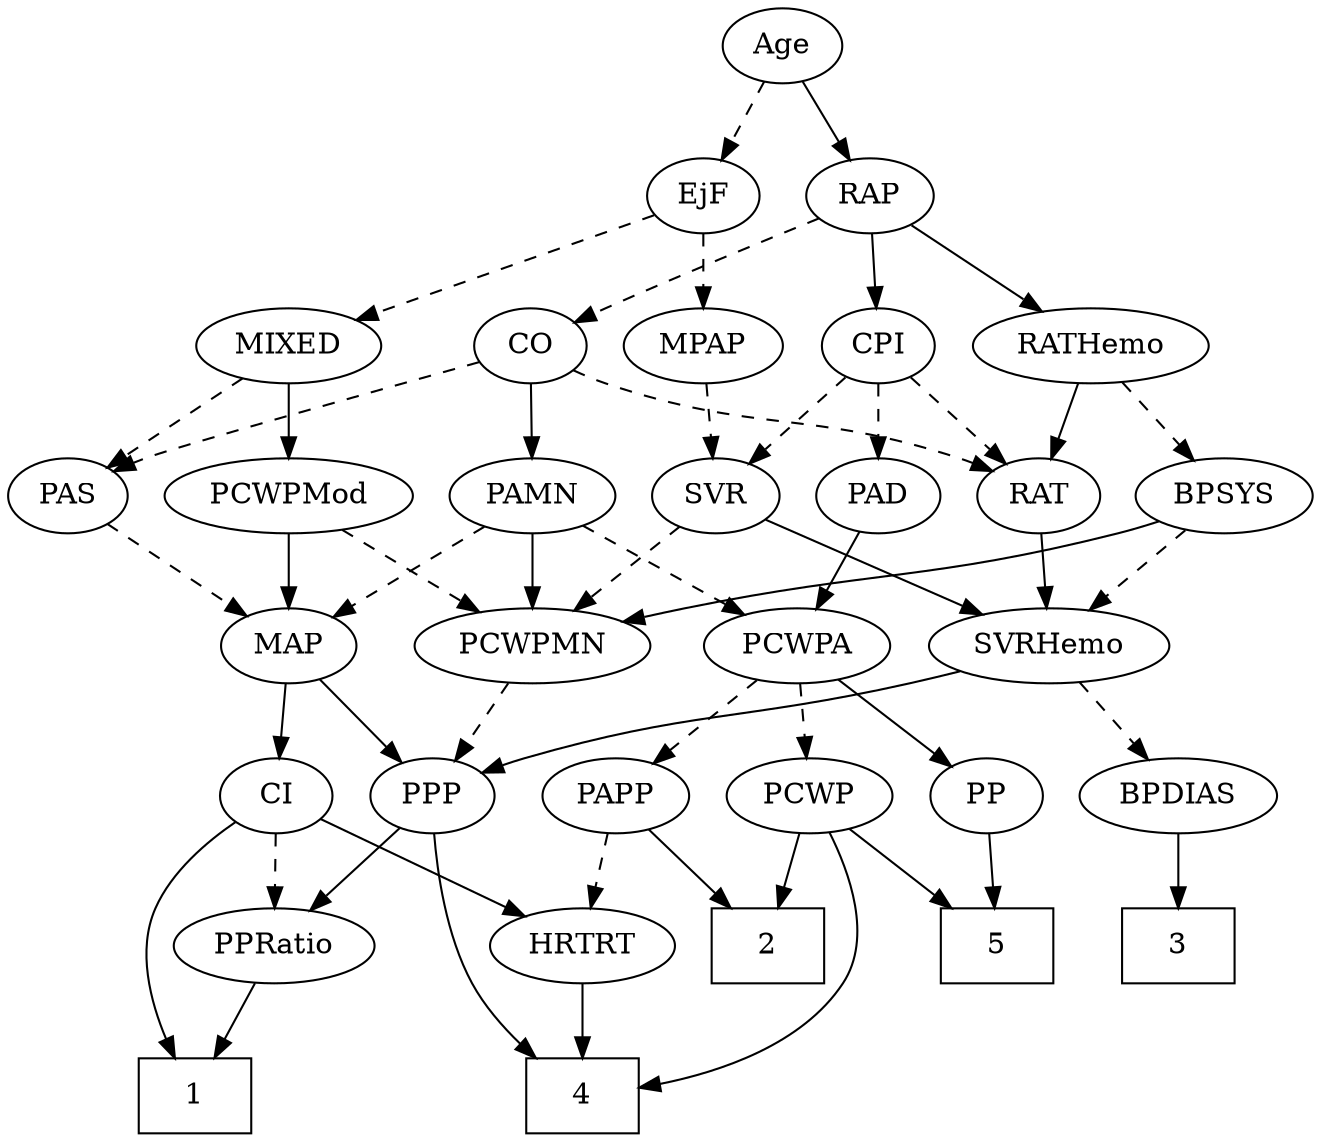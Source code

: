 strict digraph {
	graph [bb="0,0,645,540"];
	node [label="\N"];
	1	[height=0.5,
		pos="144,18",
		shape=box,
		width=0.75];
	2	[height=0.5,
		pos="478,90",
		shape=box,
		width=0.75];
	3	[height=0.5,
		pos="399,90",
		shape=box,
		width=0.75];
	4	[height=0.5,
		pos="314,18",
		shape=box,
		width=0.75];
	5	[height=0.5,
		pos="605,90",
		shape=box,
		width=0.75];
	Age	[height=0.5,
		pos="286,522",
		width=0.75];
	EjF	[height=0.5,
		pos="250,450",
		width=0.75];
	Age -> EjF	[pos="e,258.3,467.15 277.65,504.76 273.29,496.28 267.85,485.71 262.96,476.2",
		style=dashed];
	RAP	[height=0.5,
		pos="323,450",
		width=0.77632];
	Age -> RAP	[pos="e,314.46,467.15 294.58,504.76 299.06,496.28 304.65,485.71 309.68,476.2",
		style=solid];
	MIXED	[height=0.5,
		pos="124,378",
		width=1.1193];
	EjF -> MIXED	[pos="e,148.52,392.62 229.76,437.75 210.23,426.9 180.32,410.29 157.28,397.49",
		style=dashed];
	MPAP	[height=0.5,
		pos="425,378",
		width=0.97491];
	EjF -> MPAP	[pos="e,397.55,389.64 271.19,438.65 276.03,436.39 281.17,434.05 286,432 327.56,414.35 338.83,412.14 381,396 383.34,395.1 385.75,394.18 \
388.18,393.24",
		style=dashed];
	CO	[height=0.5,
		pos="229,378",
		width=0.75];
	RAP -> CO	[pos="e,246.28,391.87 305.32,435.83 291.05,425.21 270.78,410.11 254.71,398.15",
		style=dashed];
	RATHemo	[height=0.5,
		pos="323,378",
		width=1.3721];
	RAP -> RATHemo	[pos="e,323,396.1 323,431.7 323,423.98 323,414.71 323,406.11",
		style=solid];
	CPI	[height=0.5,
		pos="505,378",
		width=0.75];
	RAP -> CPI	[pos="e,483.83,389.4 347.29,440.96 376.48,431.11 426.81,413.58 469,396 470.82,395.24 472.68,394.44 474.55,393.62",
		style=solid];
	PAS	[height=0.5,
		pos="27,306",
		width=0.75];
	MIXED -> PAS	[pos="e,44.615,319.71 103.43,362.15 88.695,351.52 68.745,337.13 52.922,325.71",
		style=dashed];
	PCWPMod	[height=0.5,
		pos="124,306",
		width=1.4443];
	MIXED -> PCWPMod	[pos="e,124,324.1 124,359.7 124,351.98 124,342.71 124,334.11",
		style=solid];
	SVR	[height=0.5,
		pos="478,306",
		width=0.77632];
	MPAP -> SVR	[pos="e,466.14,322.67 437.29,360.76 444.01,351.89 452.46,340.74 459.91,330.89",
		style=dashed];
	BPSYS	[height=0.5,
		pos="322,306",
		width=1.0471];
	PCWPMN	[height=0.5,
		pos="244,234",
		width=1.3902];
	BPSYS -> PCWPMN	[pos="e,261.7,250.89 305.08,289.81 294.66,280.47 281.12,268.31 269.44,257.83",
		style=solid];
	SVRHemo	[height=0.5,
		pos="362,234",
		width=1.3902];
	BPSYS -> SVRHemo	[pos="e,352.31,251.96 331.48,288.41 336.19,280.16 341.99,270.01 347.27,260.78",
		style=dashed];
	PAD	[height=0.5,
		pos="553,306",
		width=0.79437];
	PCWPA	[height=0.5,
		pos="538,234",
		width=1.1555];
	PAD -> PCWPA	[pos="e,541.7,252.28 549.37,288.05 547.7,280.26 545.68,270.82 543.8,262.08",
		style=solid];
	CO -> PAS	[pos="e,48.116,317.54 204.74,369.69 165.35,357.74 89.249,334.34 63,324 61.167,323.28 59.296,322.51 57.418,321.7",
		style=dashed];
	PAMN	[height=0.5,
		pos="230,306",
		width=1.011];
	CO -> PAMN	[pos="e,229.76,324.1 229.25,359.7 229.36,351.98 229.49,342.71 229.61,334.11",
		style=solid];
	RAT	[height=0.5,
		pos="405,306",
		width=0.75827];
	CO -> RAT	[pos="e,383.85,317.45 250.15,366.55 254.99,364.29 260.14,361.98 265,360 310.29,341.53 323.71,342.47 369,324 370.82,323.26 372.69,322.47 \
374.56,321.65",
		style=dashed];
	MAP	[height=0.5,
		pos="145,234",
		width=0.84854];
	PAS -> MAP	[pos="e,124.29,247.28 46.485,293.44 65.272,282.3 93.952,265.28 115.53,252.48",
		style=dashed];
	PAMN -> PCWPA	[pos="e,499.2,240.79 257.37,293.85 263.13,291.73 269.22,289.66 275,288 348.44,266.88 435.77,251.06 489.02,242.43",
		style=dashed];
	PAMN -> PCWPMN	[pos="e,240.54,252.28 233.39,288.05 234.93,280.35 236.79,271.03 238.53,262.36",
		style=solid];
	PAMN -> MAP	[pos="e,162.13,249.11 211.97,290.15 199.79,280.12 183.53,266.73 170.08,255.65",
		style=dashed];
	RATHemo -> BPSYS	[pos="e,322.24,324.1 322.75,359.7 322.64,351.98 322.51,342.71 322.39,334.11",
		style=dashed];
	RATHemo -> RAT	[pos="e,388.96,320.7 341.61,361.12 353.31,351.12 368.53,338.13 381.12,327.38",
		style=solid];
	CPI -> PAD	[pos="e,542.15,322.82 515.89,361.12 521.97,352.26 529.66,341.04 536.46,331.12",
		style=dashed];
	CPI -> RAT	[pos="e,423.06,319.64 487.12,364.49 471.72,353.7 449.26,337.98 431.72,325.7",
		style=dashed];
	CPI -> SVR	[pos="e,484.54,323.96 498.6,360.41 495.49,352.34 491.67,342.43 488.17,333.35",
		style=dashed];
	RAT -> SVRHemo	[pos="e,372.32,251.8 395.24,289.12 390.06,280.68 383.56,270.1 377.69,260.55",
		style=solid];
	SVR -> PCWPMN	[pos="e,281.73,246.03 456.35,294.28 451.38,292.04 446.06,289.81 441,288 381.3,266.69 364.13,268.78 303,252 299.23,250.97 295.34,249.88 \
291.42,248.78",
		style=dashed];
	SVR -> SVRHemo	[pos="e,386.63,249.86 458.32,293.13 441.09,282.73 415.7,267.4 395.31,255.1",
		style=solid];
	PCWPMod -> PCWPMN	[pos="e,218.59,249.82 149.45,290.15 167.03,279.9 190.61,266.14 209.83,254.93",
		style=dashed];
	PCWPMod -> MAP	[pos="e,139.96,251.79 129.08,288.05 131.48,280.06 134.4,270.33 137.08,261.4",
		style=solid];
	PP	[height=0.5,
		pos="618,162",
		width=0.75];
	PCWPA -> PP	[pos="e,602.19,176.83 555.75,217.46 567.16,207.49 582.1,194.41 594.48,183.58",
		style=solid];
	PCWP	[height=0.5,
		pos="538,162",
		width=0.97491];
	PCWPA -> PCWP	[pos="e,538,180.1 538,215.7 538,207.98 538,198.71 538,190.11",
		style=dashed];
	PAPP	[height=0.5,
		pos="453,162",
		width=0.88464];
	PCWPA -> PAPP	[pos="e,470.25,177.21 519.56,217.81 507.43,207.82 491.4,194.62 478.11,183.68",
		style=dashed];
	PPP	[height=0.5,
		pos="244,162",
		width=0.75];
	PCWPMN -> PPP	[pos="e,244,180.1 244,215.7 244,207.98 244,198.71 244,190.11",
		style=dashed];
	BPDIAS	[height=0.5,
		pos="361,162",
		width=1.1735];
	SVRHemo -> BPDIAS	[pos="e,361.24,180.1 361.75,215.7 361.64,207.98 361.51,198.71 361.39,190.11",
		style=dashed];
	SVRHemo -> PPP	[pos="e,263.63,174.65 337.26,218.33 318.36,207.11 292.28,191.64 272.5,179.91",
		style=solid];
	BPDIAS -> 3	[pos="e,389.53,108.45 370.01,144.41 374.37,136.37 379.72,126.51 384.63,117.47",
		style=solid];
	MAP -> PPP	[pos="e,225.97,175.75 164.09,219.5 179.3,208.74 200.78,193.56 217.64,181.64",
		style=solid];
	CI	[height=0.5,
		pos="159,162",
		width=0.75];
	MAP -> CI	[pos="e,155.54,180.28 148.39,216.05 149.93,208.35 151.79,199.03 153.53,190.36",
		style=solid];
	PP -> 5	[pos="e,608.21,108.28 614.85,144.05 613.42,136.35 611.69,127.03 610.08,118.36",
		style=solid];
	PPP -> 4	[pos="e,293.68,36.268 245.41,144.02 247.53,125.41 252.7,95.125 265,72 270.5,61.667 278.51,51.818 286.46,43.476",
		style=solid];
	PPRatio	[height=0.5,
		pos="178,90",
		width=1.1013];
	PPP -> PPRatio	[pos="e,192.89,106.8 230,146.15 221.23,136.85 209.75,124.67 199.8,114.12",
		style=solid];
	PPRatio -> 1	[pos="e,152.39,36.275 169.77,72.055 165.9,64.091 161.2,54.411 156.88,45.51",
		style=solid];
	PCWP -> 2	[pos="e,492.82,108.29 524.39,145.12 517.04,136.54 507.8,125.77 499.5,116.09",
		style=solid];
	PCWP -> 4	[pos="e,341.1,18.151 538.21,143.76 537.49,123.76 533.17,91.082 514,72 470.52,28.71 396.03,19.593 351.26,18.319",
		style=solid];
	PCWP -> 5	[pos="e,588.29,108.46 552.87,145.46 561.23,136.73 571.85,125.63 581.32,115.74",
		style=solid];
	CI -> 1	[pos="e,136.8,36.258 147.51,145.7 140.66,135.58 132.61,121.7 129,108 123.6,87.48 128.11,63.765 133.55,45.977",
		style=solid];
	CI -> PPRatio	[pos="e,173.31,108.28 163.6,144.05 165.71,136.26 168.28,126.82 170.65,118.08",
		style=dashed];
	HRTRT	[height=0.5,
		pos="314,90",
		width=1.1013];
	CI -> HRTRT	[pos="e,286.75,103.3 180.88,151.12 205.95,139.8 247.45,121.06 277.45,107.51",
		style=solid];
	PAPP -> 2	[pos="e,471.83,108.28 459.05,144.05 461.87,136.18 465.28,126.62 468.43,117.79",
		style=solid];
	PAPP -> HRTRT	[pos="e,339.82,104 430.05,149.44 407.93,138.3 374.18,121.31 348.77,108.51",
		style=dashed];
	HRTRT -> 4	[pos="e,314,36.104 314,71.697 314,63.983 314,54.712 314,46.112",
		style=solid];
}
